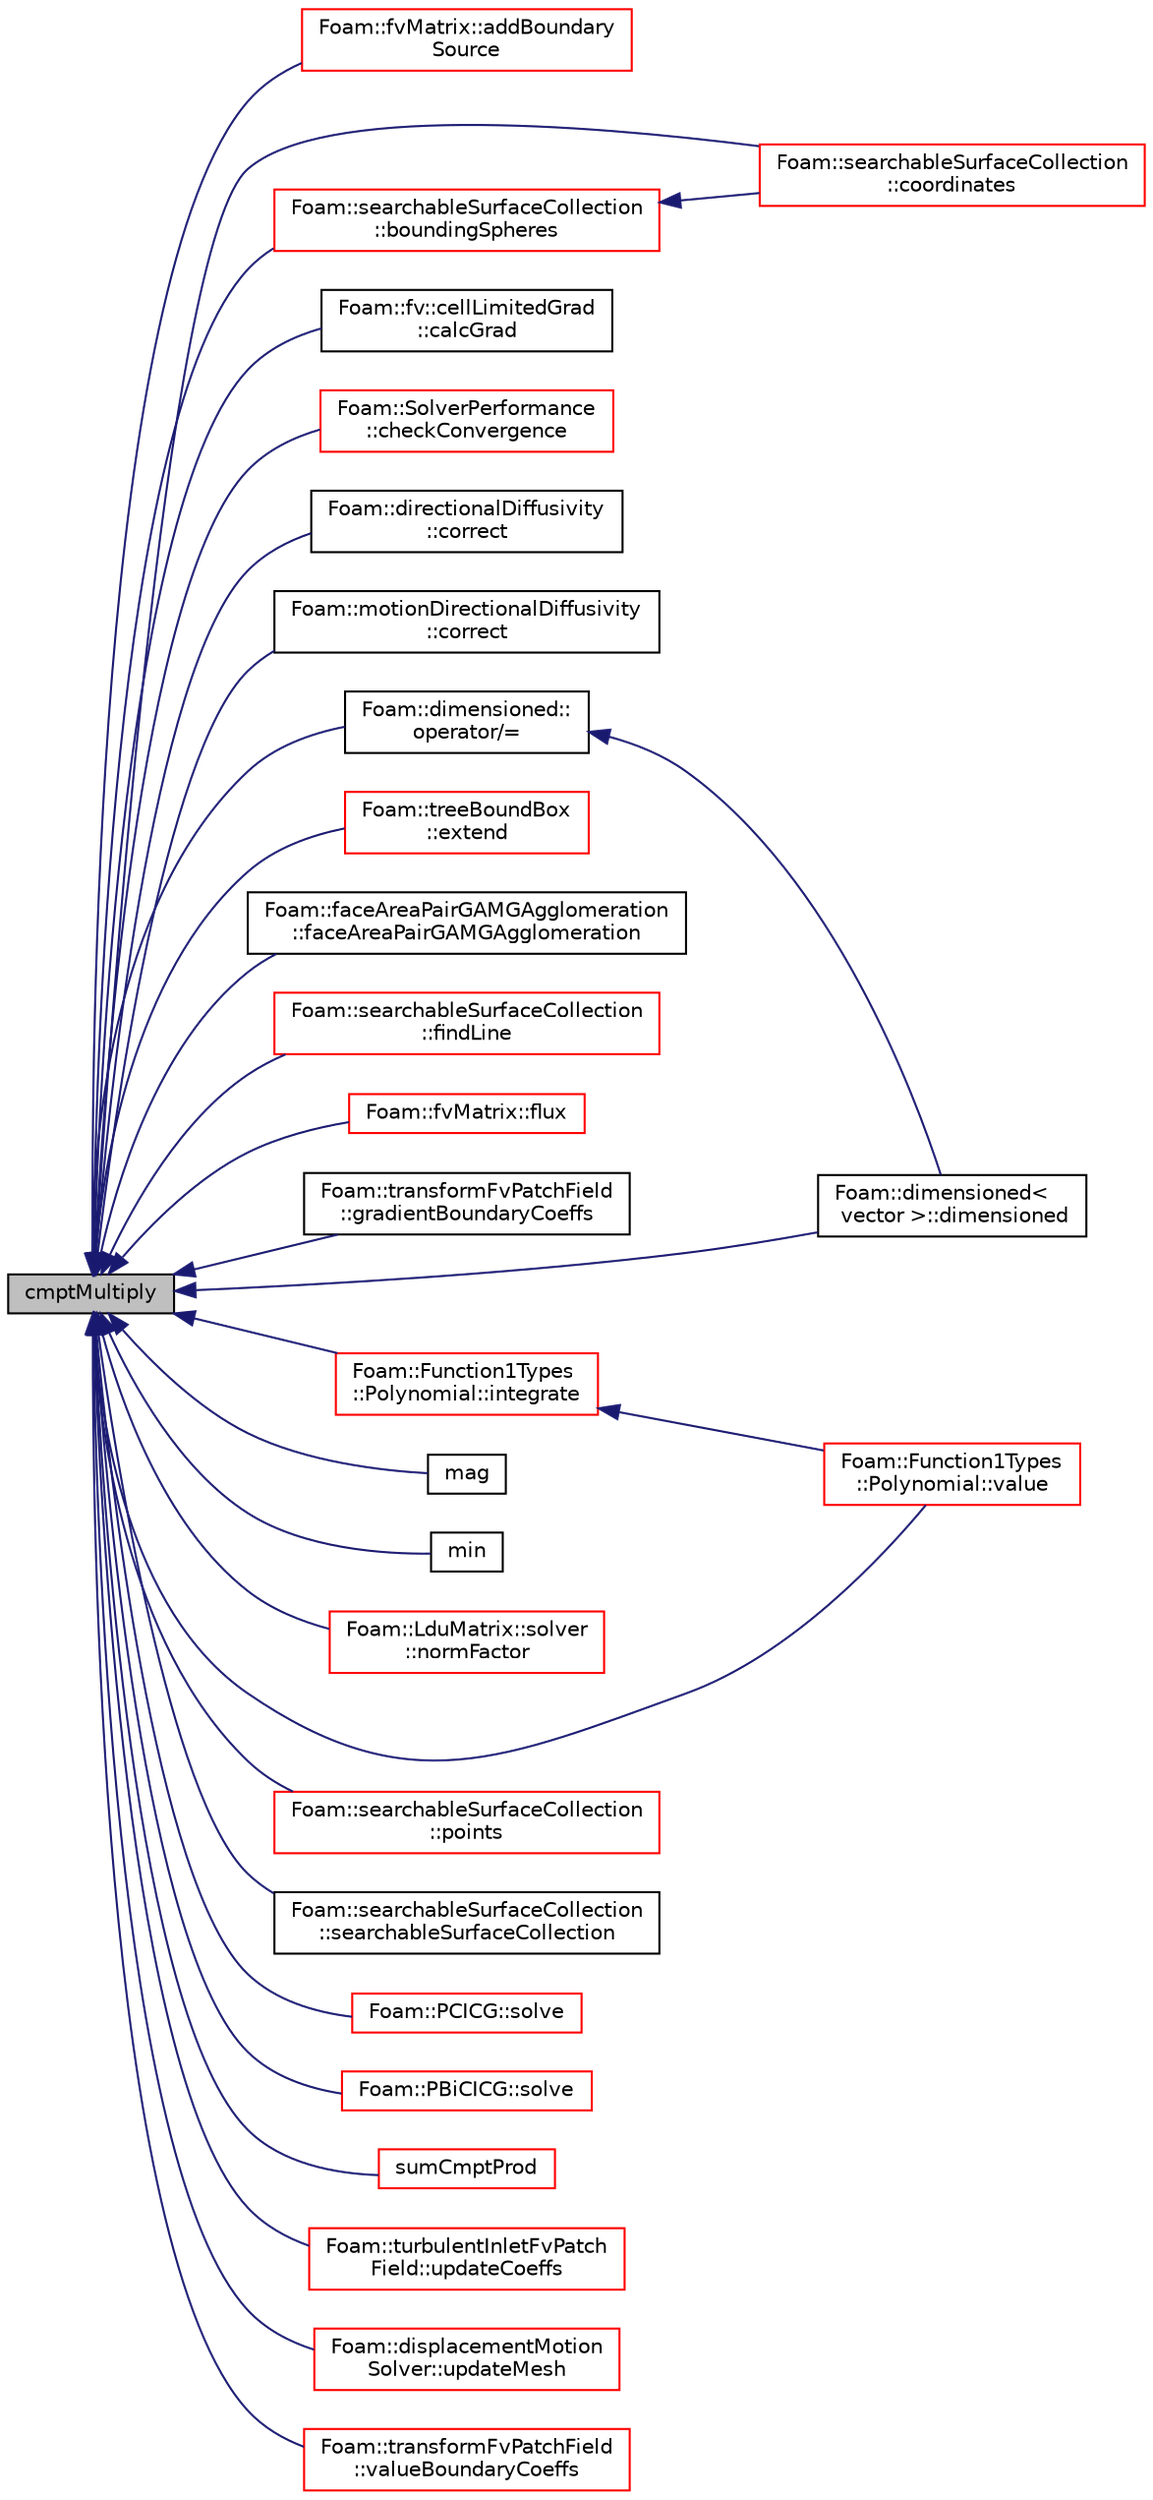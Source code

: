 digraph "cmptMultiply"
{
  bgcolor="transparent";
  edge [fontname="Helvetica",fontsize="10",labelfontname="Helvetica",labelfontsize="10"];
  node [fontname="Helvetica",fontsize="10",shape=record];
  rankdir="LR";
  Node1 [label="cmptMultiply",height=0.2,width=0.4,color="black", fillcolor="grey75", style="filled", fontcolor="black"];
  Node1 -> Node2 [dir="back",color="midnightblue",fontsize="10",style="solid",fontname="Helvetica"];
  Node2 [label="Foam::fvMatrix::addBoundary\lSource",height=0.2,width=0.4,color="red",URL="$a00875.html#a0011948a44dfba18f7aa66cf672fbfec"];
  Node1 -> Node3 [dir="back",color="midnightblue",fontsize="10",style="solid",fontname="Helvetica"];
  Node3 [label="Foam::searchableSurfaceCollection\l::boundingSpheres",height=0.2,width=0.4,color="red",URL="$a02262.html#af4690dee4a2416d50cd4376b4f6fad03",tooltip="Get bounding spheres (centre and radius squared), one per element. "];
  Node3 -> Node4 [dir="back",color="midnightblue",fontsize="10",style="solid",fontname="Helvetica"];
  Node4 [label="Foam::searchableSurfaceCollection\l::coordinates",height=0.2,width=0.4,color="red",URL="$a02262.html#a7ba58f56633b4eaeeef7f1a911d3a33b",tooltip="Get representative set of element coordinates. "];
  Node1 -> Node5 [dir="back",color="midnightblue",fontsize="10",style="solid",fontname="Helvetica"];
  Node5 [label="Foam::fv::cellLimitedGrad\l::calcGrad",height=0.2,width=0.4,color="black",URL="$a00217.html#a9e6946d5c172823826c394cab9979f17"];
  Node1 -> Node6 [dir="back",color="midnightblue",fontsize="10",style="solid",fontname="Helvetica"];
  Node6 [label="Foam::SolverPerformance\l::checkConvergence",height=0.2,width=0.4,color="red",URL="$a02383.html#ab5771e4f4a15c47b3c719a33255be433",tooltip="Check, store and return convergence. "];
  Node1 -> Node4 [dir="back",color="midnightblue",fontsize="10",style="solid",fontname="Helvetica"];
  Node1 -> Node7 [dir="back",color="midnightblue",fontsize="10",style="solid",fontname="Helvetica"];
  Node7 [label="Foam::directionalDiffusivity\l::correct",height=0.2,width=0.4,color="black",URL="$a00540.html#a3ae44b28050c3aa494c1d8e18cf618c1",tooltip="Correct the motion diffusivity. "];
  Node1 -> Node8 [dir="back",color="midnightblue",fontsize="10",style="solid",fontname="Helvetica"];
  Node8 [label="Foam::motionDirectionalDiffusivity\l::correct",height=0.2,width=0.4,color="black",URL="$a01530.html#a3ae44b28050c3aa494c1d8e18cf618c1",tooltip="Correct the motion diffusivity. "];
  Node1 -> Node9 [dir="back",color="midnightblue",fontsize="10",style="solid",fontname="Helvetica"];
  Node9 [label="Foam::dimensioned\<\l vector \>::dimensioned",height=0.2,width=0.4,color="black",URL="$a00531.html#a97d65bea54a56a86a6ee89c657ffd9cf",tooltip="Construct given a value (creates dimensionless value). "];
  Node1 -> Node10 [dir="back",color="midnightblue",fontsize="10",style="solid",fontname="Helvetica"];
  Node10 [label="Foam::treeBoundBox\l::extend",height=0.2,width=0.4,color="red",URL="$a02671.html#af0115050dad6481bce64856f5097c7a0",tooltip="Return slightly wider bounding box. "];
  Node1 -> Node11 [dir="back",color="midnightblue",fontsize="10",style="solid",fontname="Helvetica"];
  Node11 [label="Foam::faceAreaPairGAMGAgglomeration\l::faceAreaPairGAMGAgglomeration",height=0.2,width=0.4,color="black",URL="$a00716.html#a7906519c7c208b56f01aaf7addac8958",tooltip="Construct given mesh and controls. "];
  Node1 -> Node12 [dir="back",color="midnightblue",fontsize="10",style="solid",fontname="Helvetica"];
  Node12 [label="Foam::searchableSurfaceCollection\l::findLine",height=0.2,width=0.4,color="red",URL="$a02262.html#a099df5ddaf17545f9b58aeaceead2dab",tooltip="Find first intersection on segment from start to end. "];
  Node1 -> Node13 [dir="back",color="midnightblue",fontsize="10",style="solid",fontname="Helvetica"];
  Node13 [label="Foam::fvMatrix::flux",height=0.2,width=0.4,color="red",URL="$a00875.html#a5e4227643f4fd605147b872caf525f1f",tooltip="Return the face-flux field from the matrix. "];
  Node1 -> Node14 [dir="back",color="midnightblue",fontsize="10",style="solid",fontname="Helvetica"];
  Node14 [label="Foam::transformFvPatchField\l::gradientBoundaryCoeffs",height=0.2,width=0.4,color="black",URL="$a02664.html#a6f64f4454162fea1587ddd406e7de51e",tooltip="Return the matrix source coefficients corresponding to the. "];
  Node1 -> Node15 [dir="back",color="midnightblue",fontsize="10",style="solid",fontname="Helvetica"];
  Node15 [label="Foam::Function1Types\l::Polynomial::integrate",height=0.2,width=0.4,color="red",URL="$a01929.html#a866eeb2a77f2aed146549c89a5e57ad1",tooltip="Integrate between two (scalar) values. "];
  Node15 -> Node16 [dir="back",color="midnightblue",fontsize="10",style="solid",fontname="Helvetica"];
  Node16 [label="Foam::Function1Types\l::Polynomial::value",height=0.2,width=0.4,color="red",URL="$a01929.html#a11c9a322bf227de8b6c3153f0390aa52",tooltip="Return Polynomial value. "];
  Node1 -> Node17 [dir="back",color="midnightblue",fontsize="10",style="solid",fontname="Helvetica"];
  Node17 [label="mag",height=0.2,width=0.4,color="black",URL="$a10733.html#ae573b5ebeae1443c07bcd4b56823d475"];
  Node1 -> Node18 [dir="back",color="midnightblue",fontsize="10",style="solid",fontname="Helvetica"];
  Node18 [label="min",height=0.2,width=0.4,color="black",URL="$a10733.html#ab6b05badc86f01d90466ff25c84088d1"];
  Node1 -> Node19 [dir="back",color="midnightblue",fontsize="10",style="solid",fontname="Helvetica"];
  Node19 [label="Foam::LduMatrix::solver\l::normFactor",height=0.2,width=0.4,color="red",URL="$a02381.html#a0e93bb3b7b4d2396eb15278901a3cb2e",tooltip="Return the matrix norm used to normalise the residual for the. "];
  Node1 -> Node20 [dir="back",color="midnightblue",fontsize="10",style="solid",fontname="Helvetica"];
  Node20 [label="Foam::dimensioned::\loperator/=",height=0.2,width=0.4,color="black",URL="$a00531.html#a974af988e2b06b3a8f644ba16dadbe4f"];
  Node20 -> Node9 [dir="back",color="midnightblue",fontsize="10",style="solid",fontname="Helvetica"];
  Node1 -> Node21 [dir="back",color="midnightblue",fontsize="10",style="solid",fontname="Helvetica"];
  Node21 [label="Foam::searchableSurfaceCollection\l::points",height=0.2,width=0.4,color="red",URL="$a02262.html#a02ab6d43a4618415b761ee351284437e",tooltip="Get the points that define the surface. "];
  Node1 -> Node22 [dir="back",color="midnightblue",fontsize="10",style="solid",fontname="Helvetica"];
  Node22 [label="Foam::searchableSurfaceCollection\l::searchableSurfaceCollection",height=0.2,width=0.4,color="black",URL="$a02262.html#aaa6357e10010d757fe8977007422e87f",tooltip="Construct from dictionary (used by searchableSurface) "];
  Node1 -> Node23 [dir="back",color="midnightblue",fontsize="10",style="solid",fontname="Helvetica"];
  Node23 [label="Foam::PCICG::solve",height=0.2,width=0.4,color="red",URL="$a01825.html#a6020d3a68339ab1a050e90633b70ca5a",tooltip="Solve the matrix with this solver. "];
  Node1 -> Node24 [dir="back",color="midnightblue",fontsize="10",style="solid",fontname="Helvetica"];
  Node24 [label="Foam::PBiCICG::solve",height=0.2,width=0.4,color="red",URL="$a01823.html#a6020d3a68339ab1a050e90633b70ca5a",tooltip="Solve the matrix with this solver. "];
  Node1 -> Node25 [dir="back",color="midnightblue",fontsize="10",style="solid",fontname="Helvetica"];
  Node25 [label="sumCmptProd",height=0.2,width=0.4,color="red",URL="$a10733.html#a5236dd72b5886215f8dfc9622721cf4b"];
  Node1 -> Node26 [dir="back",color="midnightblue",fontsize="10",style="solid",fontname="Helvetica"];
  Node26 [label="Foam::turbulentInletFvPatch\lField::updateCoeffs",height=0.2,width=0.4,color="red",URL="$a02704.html#a7e24eafac629d3733181cd942d4c902f",tooltip="Update the coefficients associated with the patch field. "];
  Node1 -> Node27 [dir="back",color="midnightblue",fontsize="10",style="solid",fontname="Helvetica"];
  Node27 [label="Foam::displacementMotion\lSolver::updateMesh",height=0.2,width=0.4,color="red",URL="$a00553.html#ad57565956fd4064299f4bd3c4eebb1d4",tooltip="Update local data for topology changes. "];
  Node1 -> Node16 [dir="back",color="midnightblue",fontsize="10",style="solid",fontname="Helvetica"];
  Node1 -> Node28 [dir="back",color="midnightblue",fontsize="10",style="solid",fontname="Helvetica"];
  Node28 [label="Foam::transformFvPatchField\l::valueBoundaryCoeffs",height=0.2,width=0.4,color="red",URL="$a02664.html#ab888aee4a1cf1f3c166f3f509d249c6d",tooltip="Return the matrix source coefficients corresponding to the. "];
}
